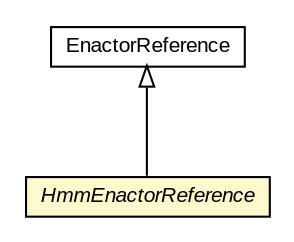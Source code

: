#!/usr/local/bin/dot
#
# Class diagram 
# Generated by UMLGraph version 5.3 (http://www.umlgraph.org/)
#

digraph G {
	edge [fontname="arial",fontsize=10,labelfontname="arial",labelfontsize=10];
	node [fontname="arial",fontsize=10,shape=plaintext];
	nodesep=0.25;
	ranksep=0.5;
	// context.arch.enactor.HmmEnactorReference
	c71477 [label=<<table title="context.arch.enactor.HmmEnactorReference" border="0" cellborder="1" cellspacing="0" cellpadding="2" port="p" bgcolor="lemonChiffon" href="./HmmEnactorReference.html">
		<tr><td><table border="0" cellspacing="0" cellpadding="1">
<tr><td align="center" balign="center"><font face="arial italic"> HmmEnactorReference </font></td></tr>
		</table></td></tr>
		</table>>, fontname="arial", fontcolor="black", fontsize=10.0];
	// context.arch.enactor.EnactorReference
	c71482 [label=<<table title="context.arch.enactor.EnactorReference" border="0" cellborder="1" cellspacing="0" cellpadding="2" port="p" href="./EnactorReference.html">
		<tr><td><table border="0" cellspacing="0" cellpadding="1">
<tr><td align="center" balign="center"> EnactorReference </td></tr>
		</table></td></tr>
		</table>>, fontname="arial", fontcolor="black", fontsize=10.0];
	//context.arch.enactor.HmmEnactorReference extends context.arch.enactor.EnactorReference
	c71482:p -> c71477:p [dir=back,arrowtail=empty];
}

